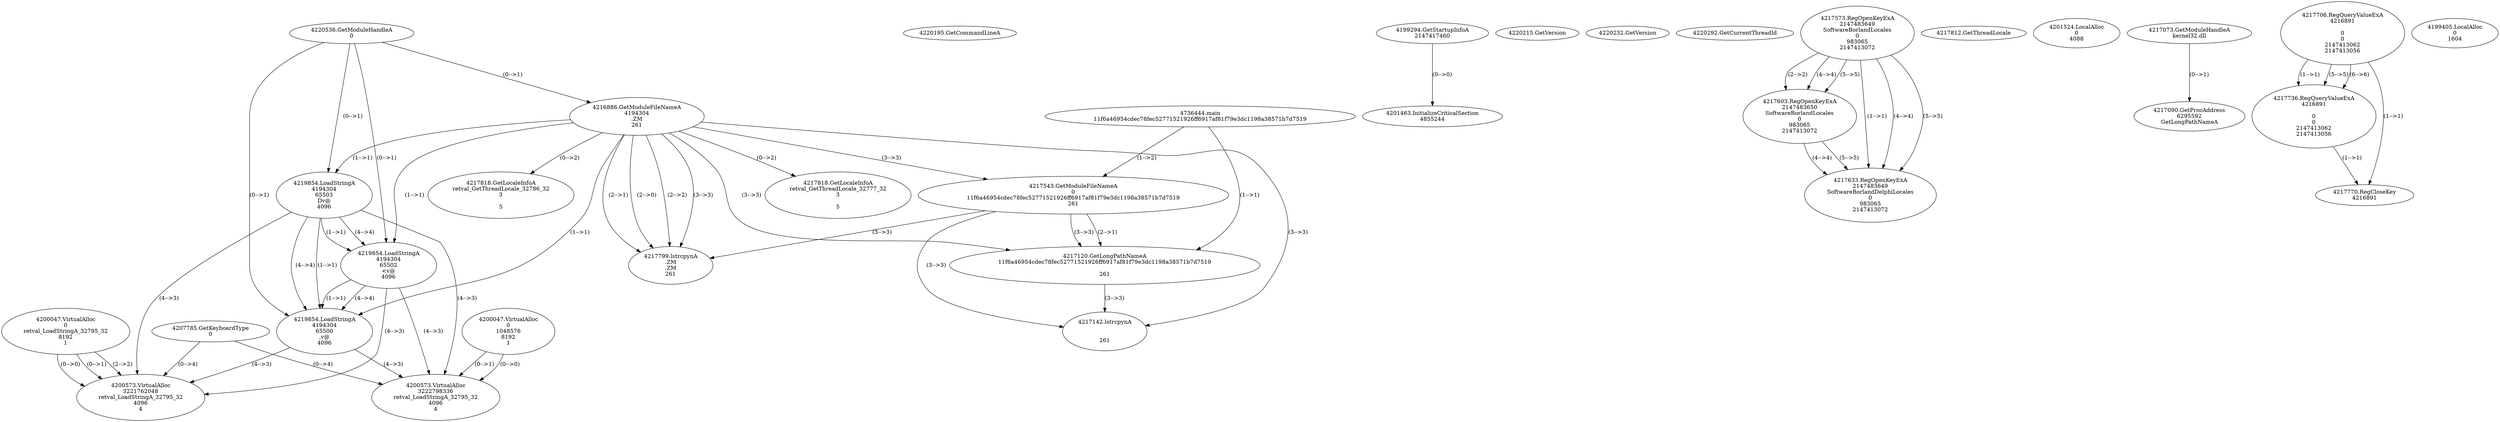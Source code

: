 // Global SCDG with merge call
digraph {
	0 [label="4736444.main
11f6a46954cdec78fec52771521926ff6917af81f79e3dc1198a38571b7d7519"]
	1 [label="4220536.GetModuleHandleA
0"]
	2 [label="4207785.GetKeyboardType
0"]
	3 [label="4220195.GetCommandLineA
"]
	4 [label="4199294.GetStartupInfoA
2147417460"]
	5 [label="4220215.GetVersion
"]
	6 [label="4220232.GetVersion
"]
	7 [label="4220292.GetCurrentThreadId
"]
	8 [label="4216886.GetModuleFileNameA
4194304
.ZM
261"]
	1 -> 8 [label="(0-->1)"]
	9 [label="4217543.GetModuleFileNameA
0
11f6a46954cdec78fec52771521926ff6917af81f79e3dc1198a38571b7d7519
261"]
	0 -> 9 [label="(1-->2)"]
	8 -> 9 [label="(3-->3)"]
	10 [label="4217573.RegOpenKeyExA
2147483649
Software\Borland\Locales
0
983065
2147413072"]
	11 [label="4217603.RegOpenKeyExA
2147483650
Software\Borland\Locales
0
983065
2147413072"]
	10 -> 11 [label="(2-->2)"]
	10 -> 11 [label="(4-->4)"]
	10 -> 11 [label="(5-->5)"]
	12 [label="4217633.RegOpenKeyExA
2147483649
Software\Borland\Delphi\Locales
0
983065
2147413072"]
	10 -> 12 [label="(1-->1)"]
	10 -> 12 [label="(4-->4)"]
	11 -> 12 [label="(4-->4)"]
	10 -> 12 [label="(5-->5)"]
	11 -> 12 [label="(5-->5)"]
	13 [label="4217799.lstrcpynA
.ZM
.ZM
261"]
	8 -> 13 [label="(2-->1)"]
	8 -> 13 [label="(2-->2)"]
	8 -> 13 [label="(3-->3)"]
	9 -> 13 [label="(3-->3)"]
	8 -> 13 [label="(2-->0)"]
	14 [label="4217812.GetThreadLocale
"]
	15 [label="4217818.GetLocaleInfoA
retval_GetThreadLocale_32777_32
3

5"]
	8 -> 15 [label="(0-->2)"]
	16 [label="4219854.LoadStringA
4194304
65503
Dv@
4096"]
	1 -> 16 [label="(0-->1)"]
	8 -> 16 [label="(1-->1)"]
	17 [label="4201463.InitializeCriticalSection
4855244"]
	4 -> 17 [label="(0-->0)"]
	18 [label="4201524.LocalAlloc
0
4088"]
	19 [label="4217073.GetModuleHandleA
kernel32.dll"]
	20 [label="4217090.GetProcAddress
6295592
GetLongPathNameA"]
	19 -> 20 [label="(0-->1)"]
	21 [label="4217120.GetLongPathNameA
11f6a46954cdec78fec52771521926ff6917af81f79e3dc1198a38571b7d7519

261"]
	0 -> 21 [label="(1-->1)"]
	9 -> 21 [label="(2-->1)"]
	8 -> 21 [label="(3-->3)"]
	9 -> 21 [label="(3-->3)"]
	22 [label="4217142.lstrcpynA


261"]
	8 -> 22 [label="(3-->3)"]
	9 -> 22 [label="(3-->3)"]
	21 -> 22 [label="(3-->3)"]
	23 [label="4217706.RegQueryValueExA
4216891

0
0
2147413062
2147413056"]
	24 [label="4217736.RegQueryValueExA
4216891

0
0
2147413062
2147413056"]
	23 -> 24 [label="(1-->1)"]
	23 -> 24 [label="(5-->5)"]
	23 -> 24 [label="(6-->6)"]
	25 [label="4217770.RegCloseKey
4216891"]
	23 -> 25 [label="(1-->1)"]
	24 -> 25 [label="(1-->1)"]
	26 [label="4217818.GetLocaleInfoA
retval_GetThreadLocale_32786_32
3

5"]
	8 -> 26 [label="(0-->2)"]
	27 [label="4219854.LoadStringA
4194304
65502
<v@
4096"]
	1 -> 27 [label="(0-->1)"]
	8 -> 27 [label="(1-->1)"]
	16 -> 27 [label="(1-->1)"]
	16 -> 27 [label="(4-->4)"]
	28 [label="4219854.LoadStringA
4194304
65500
,v@
4096"]
	1 -> 28 [label="(0-->1)"]
	8 -> 28 [label="(1-->1)"]
	16 -> 28 [label="(1-->1)"]
	27 -> 28 [label="(1-->1)"]
	16 -> 28 [label="(4-->4)"]
	27 -> 28 [label="(4-->4)"]
	29 [label="4200047.VirtualAlloc
0
1048576
8192
1"]
	30 [label="4199405.LocalAlloc
0
1604"]
	31 [label="4200047.VirtualAlloc
0
retval_LoadStringA_32795_32
8192
1"]
	32 [label="4200573.VirtualAlloc
3221762048
retval_LoadStringA_32795_32
4096
4"]
	31 -> 32 [label="(0-->1)"]
	31 -> 32 [label="(2-->2)"]
	16 -> 32 [label="(4-->3)"]
	27 -> 32 [label="(4-->3)"]
	28 -> 32 [label="(4-->3)"]
	2 -> 32 [label="(0-->4)"]
	31 -> 32 [label="(0-->0)"]
	33 [label="4200573.VirtualAlloc
3222798336
retval_LoadStringA_32795_32
4096
4"]
	29 -> 33 [label="(0-->1)"]
	16 -> 33 [label="(4-->3)"]
	27 -> 33 [label="(4-->3)"]
	28 -> 33 [label="(4-->3)"]
	2 -> 33 [label="(0-->4)"]
	29 -> 33 [label="(0-->0)"]
}
